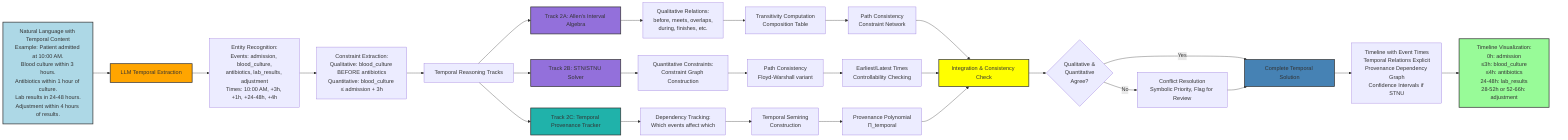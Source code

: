 flowchart LR
    A[Natural Language with Temporal Content<br/>Example: Patient admitted at 10:00 AM.<br/>Blood culture within 3 hours.<br/>Antibiotics within 1 hour of culture.<br/>Lab results in 24-48 hours.<br/>Adjustment within 4 hours of results.] --> B[LLM Temporal Extraction]

    B --> B1[Entity Recognition:<br/>Events: admission, blood_culture,<br/>antibiotics, lab_results, adjustment<br/>Times: 10:00 AM, +3h, +1h, +24-48h, +4h]
    B1 --> B2[Constraint Extraction:<br/>Qualitative: blood_culture BEFORE antibiotics<br/>Quantitative: blood_culture ≤ admission + 3h]

    B2 --> C[Temporal Reasoning Tracks]

    C --> D[Track 2A: Allen's Interval Algebra]
    C --> E[Track 2B: STN/STNU Solver]
    C --> F[Track 2C: Temporal Provenance Tracker]

    D --> D1[Qualitative Relations:<br/>before, meets, overlaps,<br/>during, finishes, etc.]
    D1 --> D2[Transitivity Computation<br/>Composition Table]
    D2 --> D3[Path Consistency<br/>Constraint Network]

    E --> E1[Quantitative Constraints:<br/>Constraint Graph Construction]
    E1 --> E2[Path Consistency<br/>Floyd-Warshall variant]
    E2 --> E3[Earliest/Latest Times<br/>Controllability Checking]

    F --> F1[Dependency Tracking:<br/>Which events affect which]
    F1 --> F2[Temporal Semiring<br/>Construction]
    F2 --> F3[Provenance Polynomial<br/>Π_temporal]

    D3 --> G[Integration & Consistency Check]
    E3 --> G
    F3 --> G

    G --> G1{Qualitative &<br/>Quantitative<br/>Agree?}
    G1 -->|Yes| H[Complete Temporal Solution]
    G1 -->|No| G2[Conflict Resolution<br/>Symbolic Priority, Flag for Review]
    G2 --> H

    H --> H1[Timeline with Event Times<br/>Temporal Relations Explicit<br/>Provenance Dependency Graph<br/>Confidence Intervals if STNU]

    H1 --> I[Timeline Visualization:<br/>0h: admission<br/>≤3h: blood_culture<br/>≤4h: antibiotics<br/>24-48h: lab_results<br/>28-52h or 52-66h: adjustment]

    style A fill:#ADD8E6,stroke:#333,stroke-width:2px
    style B fill:#FFA500,stroke:#333,stroke-width:2px
    style D fill:#9370DB,stroke:#333,stroke-width:2px
    style E fill:#9370DB,stroke:#333,stroke-width:2px
    style F fill:#20B2AA,stroke:#333,stroke-width:2px
    style G fill:#FFFF00,stroke:#333,stroke-width:2px
    style H fill:#4682B4,stroke:#333,stroke-width:2px
    style I fill:#98FB98,stroke:#333,stroke-width:2px
